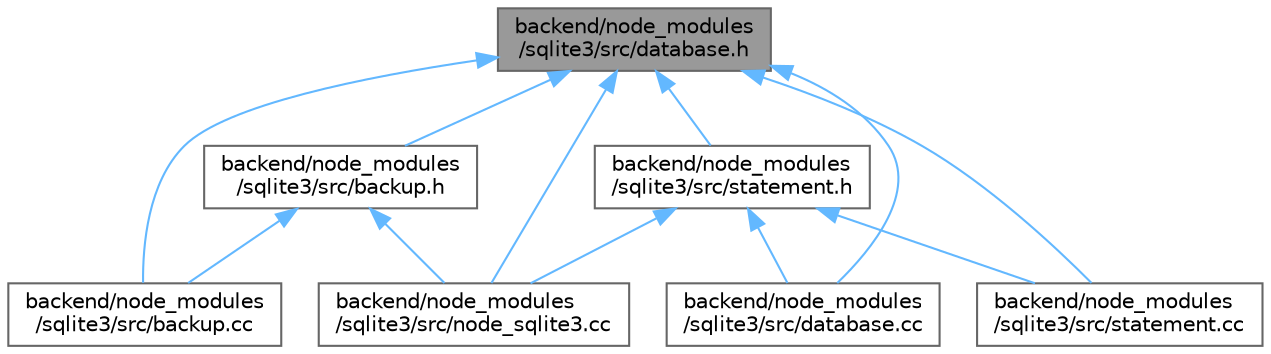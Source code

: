 digraph "backend/node_modules/sqlite3/src/database.h"
{
 // LATEX_PDF_SIZE
  bgcolor="transparent";
  edge [fontname=Helvetica,fontsize=10,labelfontname=Helvetica,labelfontsize=10];
  node [fontname=Helvetica,fontsize=10,shape=box,height=0.2,width=0.4];
  Node1 [id="Node000001",label="backend/node_modules\l/sqlite3/src/database.h",height=0.2,width=0.4,color="gray40", fillcolor="grey60", style="filled", fontcolor="black",tooltip=" "];
  Node1 -> Node2 [id="edge23_Node000001_Node000002",dir="back",color="steelblue1",style="solid",tooltip=" "];
  Node2 [id="Node000002",label="backend/node_modules\l/sqlite3/src/backup.cc",height=0.2,width=0.4,color="grey40", fillcolor="white", style="filled",URL="$backup_8cc.html",tooltip=" "];
  Node1 -> Node3 [id="edge24_Node000001_Node000003",dir="back",color="steelblue1",style="solid",tooltip=" "];
  Node3 [id="Node000003",label="backend/node_modules\l/sqlite3/src/backup.h",height=0.2,width=0.4,color="grey40", fillcolor="white", style="filled",URL="$backup_8h.html",tooltip=" "];
  Node3 -> Node2 [id="edge25_Node000003_Node000002",dir="back",color="steelblue1",style="solid",tooltip=" "];
  Node3 -> Node4 [id="edge26_Node000003_Node000004",dir="back",color="steelblue1",style="solid",tooltip=" "];
  Node4 [id="Node000004",label="backend/node_modules\l/sqlite3/src/node_sqlite3.cc",height=0.2,width=0.4,color="grey40", fillcolor="white", style="filled",URL="$node__sqlite3_8cc.html",tooltip=" "];
  Node1 -> Node5 [id="edge27_Node000001_Node000005",dir="back",color="steelblue1",style="solid",tooltip=" "];
  Node5 [id="Node000005",label="backend/node_modules\l/sqlite3/src/database.cc",height=0.2,width=0.4,color="grey40", fillcolor="white", style="filled",URL="$database_8cc.html",tooltip=" "];
  Node1 -> Node4 [id="edge28_Node000001_Node000004",dir="back",color="steelblue1",style="solid",tooltip=" "];
  Node1 -> Node6 [id="edge29_Node000001_Node000006",dir="back",color="steelblue1",style="solid",tooltip=" "];
  Node6 [id="Node000006",label="backend/node_modules\l/sqlite3/src/statement.cc",height=0.2,width=0.4,color="grey40", fillcolor="white", style="filled",URL="$statement_8cc.html",tooltip=" "];
  Node1 -> Node7 [id="edge30_Node000001_Node000007",dir="back",color="steelblue1",style="solid",tooltip=" "];
  Node7 [id="Node000007",label="backend/node_modules\l/sqlite3/src/statement.h",height=0.2,width=0.4,color="grey40", fillcolor="white", style="filled",URL="$statement_8h.html",tooltip=" "];
  Node7 -> Node5 [id="edge31_Node000007_Node000005",dir="back",color="steelblue1",style="solid",tooltip=" "];
  Node7 -> Node4 [id="edge32_Node000007_Node000004",dir="back",color="steelblue1",style="solid",tooltip=" "];
  Node7 -> Node6 [id="edge33_Node000007_Node000006",dir="back",color="steelblue1",style="solid",tooltip=" "];
}
